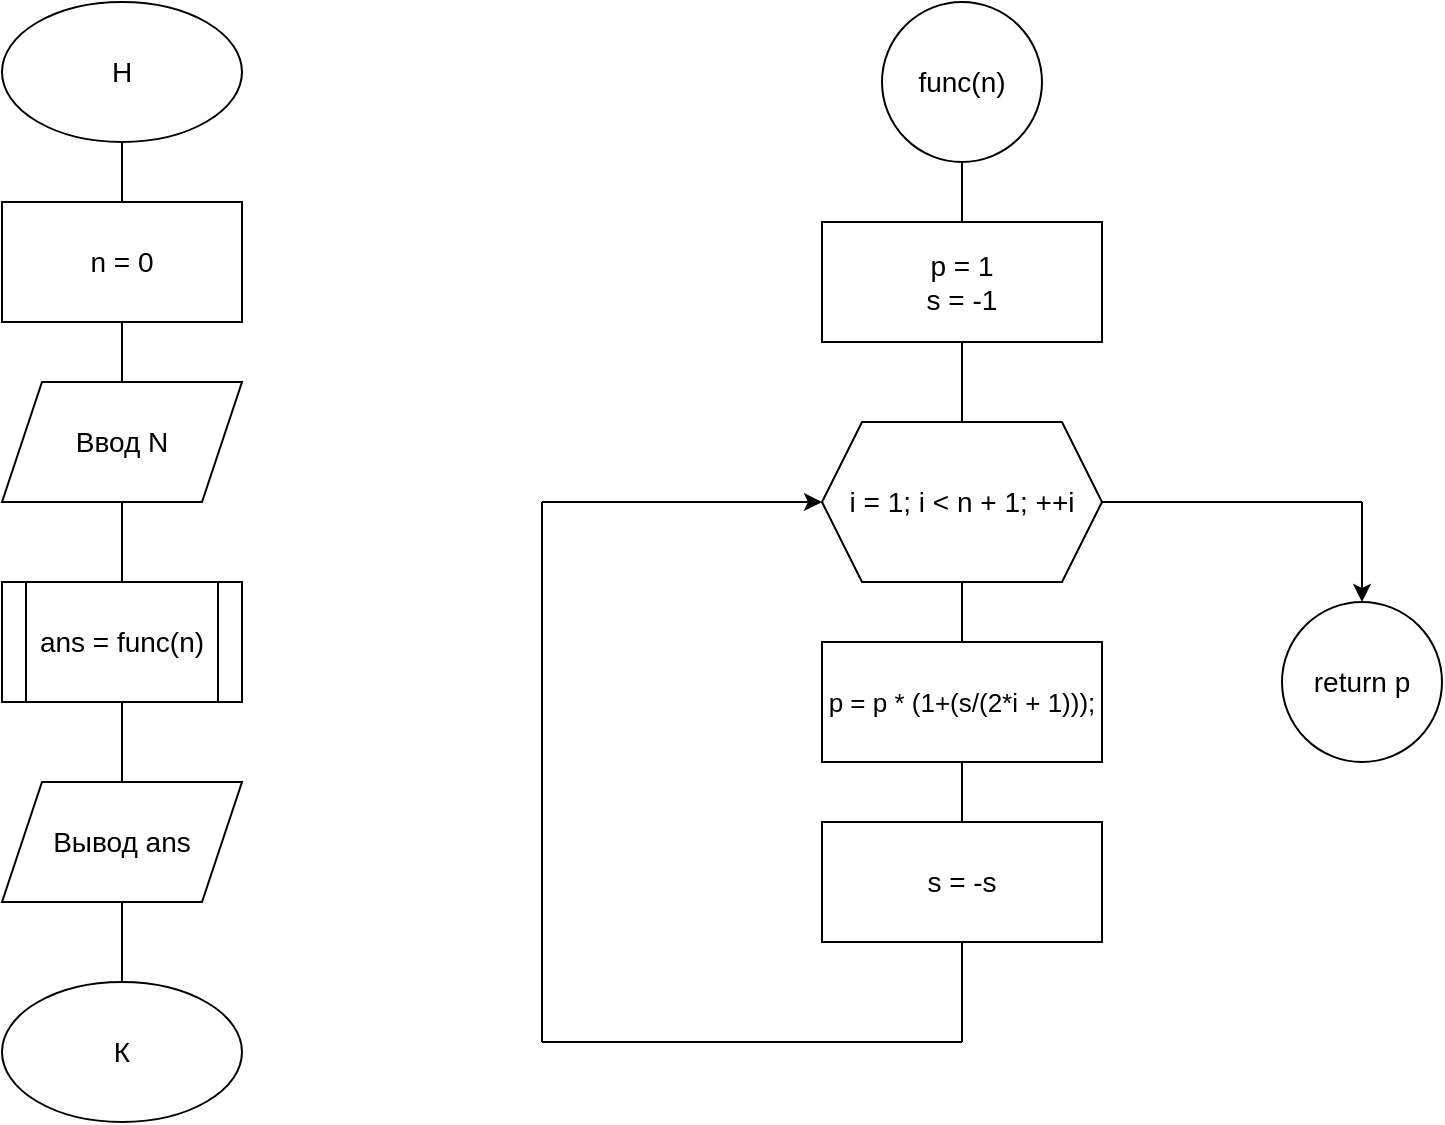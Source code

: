 <mxfile version="20.5.1" type="device" pages="2"><diagram id="QW2kF_sCmn5Ou8ST12BC" name="Page-1"><mxGraphModel dx="1348" dy="793" grid="1" gridSize="10" guides="1" tooltips="1" connect="1" arrows="1" fold="1" page="1" pageScale="1" pageWidth="850" pageHeight="1100" math="0" shadow="0"><root><mxCell id="0"/><mxCell id="1" parent="0"/><mxCell id="qPRM-mvOa09TFzcVhkHx-1" value="&lt;font style=&quot;font-size: 14px;&quot;&gt;Н&lt;/font&gt;" style="ellipse;whiteSpace=wrap;html=1;strokeWidth=1;fontSize=14;" parent="1" vertex="1"><mxGeometry x="70" y="50" width="120" height="70" as="geometry"/></mxCell><mxCell id="qPRM-mvOa09TFzcVhkHx-2" value="Ввод N" style="shape=parallelogram;perimeter=parallelogramPerimeter;whiteSpace=wrap;html=1;fixedSize=1;strokeWidth=1;fontSize=14;" parent="1" vertex="1"><mxGeometry x="70" y="240" width="120" height="60" as="geometry"/></mxCell><mxCell id="qPRM-mvOa09TFzcVhkHx-3" value="ans = func(n)" style="shape=process;whiteSpace=wrap;html=1;backgroundOutline=1;strokeWidth=1;fontSize=14;" parent="1" vertex="1"><mxGeometry x="70" y="340" width="120" height="60" as="geometry"/></mxCell><mxCell id="qPRM-mvOa09TFzcVhkHx-4" value="Вывод ans" style="shape=parallelogram;perimeter=parallelogramPerimeter;whiteSpace=wrap;html=1;fixedSize=1;strokeWidth=1;fontSize=14;" parent="1" vertex="1"><mxGeometry x="70" y="440" width="120" height="60" as="geometry"/></mxCell><mxCell id="qPRM-mvOa09TFzcVhkHx-5" value="К" style="ellipse;whiteSpace=wrap;html=1;strokeWidth=1;fontSize=14;" parent="1" vertex="1"><mxGeometry x="70" y="540" width="120" height="70" as="geometry"/></mxCell><mxCell id="qPRM-mvOa09TFzcVhkHx-8" value="" style="endArrow=none;html=1;rounded=0;entryX=0.5;entryY=1;entryDx=0;entryDy=0;exitX=0.5;exitY=0;exitDx=0;exitDy=0;strokeWidth=1;" parent="1" source="qPRM-mvOa09TFzcVhkHx-3" target="qPRM-mvOa09TFzcVhkHx-2" edge="1"><mxGeometry width="50" height="50" relative="1" as="geometry"><mxPoint x="110" y="350" as="sourcePoint"/><mxPoint x="160" y="300" as="targetPoint"/></mxGeometry></mxCell><mxCell id="qPRM-mvOa09TFzcVhkHx-9" value="" style="endArrow=none;html=1;rounded=0;entryX=0.5;entryY=1;entryDx=0;entryDy=0;exitX=0.5;exitY=0;exitDx=0;exitDy=0;strokeWidth=1;" parent="1" source="qPRM-mvOa09TFzcVhkHx-4" target="qPRM-mvOa09TFzcVhkHx-3" edge="1"><mxGeometry width="50" height="50" relative="1" as="geometry"><mxPoint x="110" y="460" as="sourcePoint"/><mxPoint x="160" y="410" as="targetPoint"/></mxGeometry></mxCell><mxCell id="qPRM-mvOa09TFzcVhkHx-10" value="" style="endArrow=none;html=1;rounded=0;entryX=0.5;entryY=1;entryDx=0;entryDy=0;exitX=0.5;exitY=0;exitDx=0;exitDy=0;strokeWidth=1;" parent="1" source="qPRM-mvOa09TFzcVhkHx-5" target="qPRM-mvOa09TFzcVhkHx-4" edge="1"><mxGeometry width="50" height="50" relative="1" as="geometry"><mxPoint x="110" y="580" as="sourcePoint"/><mxPoint x="160" y="530" as="targetPoint"/></mxGeometry></mxCell><mxCell id="qPRM-mvOa09TFzcVhkHx-12" value="n = 0" style="rounded=0;whiteSpace=wrap;html=1;fontSize=14;strokeWidth=1;" parent="1" vertex="1"><mxGeometry x="70" y="150" width="120" height="60" as="geometry"/></mxCell><mxCell id="qPRM-mvOa09TFzcVhkHx-13" value="" style="endArrow=none;html=1;rounded=0;fontSize=29;entryX=0.5;entryY=1;entryDx=0;entryDy=0;strokeWidth=1;" parent="1" target="qPRM-mvOa09TFzcVhkHx-1" edge="1"><mxGeometry width="50" height="50" relative="1" as="geometry"><mxPoint x="130" y="150" as="sourcePoint"/><mxPoint x="180" y="140" as="targetPoint"/></mxGeometry></mxCell><mxCell id="qPRM-mvOa09TFzcVhkHx-14" value="" style="endArrow=none;html=1;rounded=0;fontSize=29;entryX=0.5;entryY=1;entryDx=0;entryDy=0;exitX=0.5;exitY=0;exitDx=0;exitDy=0;strokeWidth=1;" parent="1" source="qPRM-mvOa09TFzcVhkHx-2" target="qPRM-mvOa09TFzcVhkHx-12" edge="1"><mxGeometry width="50" height="50" relative="1" as="geometry"><mxPoint x="120" y="240" as="sourcePoint"/><mxPoint x="170" y="190" as="targetPoint"/></mxGeometry></mxCell><mxCell id="qPRM-mvOa09TFzcVhkHx-15" value="func(n)" style="ellipse;whiteSpace=wrap;html=1;aspect=fixed;strokeWidth=1;fontSize=14;" parent="1" vertex="1"><mxGeometry x="510" y="50" width="80" height="80" as="geometry"/></mxCell><mxCell id="qPRM-mvOa09TFzcVhkHx-17" value="&lt;div&gt;p = 1&lt;/div&gt;&lt;div&gt;s = -1&lt;br&gt;&lt;/div&gt;" style="rounded=0;whiteSpace=wrap;html=1;strokeWidth=1;fontSize=14;" parent="1" vertex="1"><mxGeometry x="480" y="160" width="140" height="60" as="geometry"/></mxCell><mxCell id="qPRM-mvOa09TFzcVhkHx-18" value="i = 1; i &amp;lt; n + 1; ++i" style="shape=hexagon;perimeter=hexagonPerimeter2;whiteSpace=wrap;html=1;fixedSize=1;strokeWidth=1;fontSize=14;" parent="1" vertex="1"><mxGeometry x="480" y="260" width="140" height="80" as="geometry"/></mxCell><mxCell id="qPRM-mvOa09TFzcVhkHx-19" value="p = p * (1+(s/(2*i + 1)));" style="rounded=0;whiteSpace=wrap;html=1;strokeWidth=1;fontSize=13;" parent="1" vertex="1"><mxGeometry x="480" y="370" width="140" height="60" as="geometry"/></mxCell><mxCell id="qPRM-mvOa09TFzcVhkHx-20" value="s = -s" style="rounded=0;whiteSpace=wrap;html=1;strokeWidth=1;fontSize=14;" parent="1" vertex="1"><mxGeometry x="480" y="460" width="140" height="60" as="geometry"/></mxCell><mxCell id="qPRM-mvOa09TFzcVhkHx-21" value="return p" style="ellipse;whiteSpace=wrap;html=1;aspect=fixed;strokeWidth=1;fontSize=14;" parent="1" vertex="1"><mxGeometry x="710" y="350" width="80" height="80" as="geometry"/></mxCell><mxCell id="qPRM-mvOa09TFzcVhkHx-22" value="" style="endArrow=none;html=1;rounded=0;strokeWidth=1;fontSize=14;exitX=0.5;exitY=0;exitDx=0;exitDy=0;" parent="1" source="qPRM-mvOa09TFzcVhkHx-17" edge="1"><mxGeometry width="50" height="50" relative="1" as="geometry"><mxPoint x="500" y="180" as="sourcePoint"/><mxPoint x="550" y="130" as="targetPoint"/></mxGeometry></mxCell><mxCell id="qPRM-mvOa09TFzcVhkHx-23" value="" style="endArrow=none;html=1;rounded=0;strokeWidth=1;fontSize=14;entryX=0.5;entryY=1;entryDx=0;entryDy=0;exitX=0.5;exitY=0;exitDx=0;exitDy=0;" parent="1" source="qPRM-mvOa09TFzcVhkHx-18" target="qPRM-mvOa09TFzcVhkHx-17" edge="1"><mxGeometry width="50" height="50" relative="1" as="geometry"><mxPoint x="520" y="290" as="sourcePoint"/><mxPoint x="570" y="240" as="targetPoint"/></mxGeometry></mxCell><mxCell id="qPRM-mvOa09TFzcVhkHx-24" value="" style="endArrow=none;html=1;rounded=0;strokeWidth=1;fontSize=14;entryX=0.5;entryY=1;entryDx=0;entryDy=0;exitX=0.5;exitY=0;exitDx=0;exitDy=0;" parent="1" source="qPRM-mvOa09TFzcVhkHx-19" target="qPRM-mvOa09TFzcVhkHx-18" edge="1"><mxGeometry width="50" height="50" relative="1" as="geometry"><mxPoint x="520" y="400" as="sourcePoint"/><mxPoint x="570" y="350" as="targetPoint"/></mxGeometry></mxCell><mxCell id="qPRM-mvOa09TFzcVhkHx-27" value="" style="endArrow=none;html=1;rounded=0;strokeWidth=1;fontSize=14;entryX=0.5;entryY=1;entryDx=0;entryDy=0;exitX=0.5;exitY=0;exitDx=0;exitDy=0;" parent="1" source="qPRM-mvOa09TFzcVhkHx-20" target="qPRM-mvOa09TFzcVhkHx-19" edge="1"><mxGeometry width="50" height="50" relative="1" as="geometry"><mxPoint x="430" y="500" as="sourcePoint"/><mxPoint x="480" y="450" as="targetPoint"/></mxGeometry></mxCell><mxCell id="qPRM-mvOa09TFzcVhkHx-28" value="" style="endArrow=none;html=1;rounded=0;strokeWidth=1;fontSize=14;entryX=0.5;entryY=1;entryDx=0;entryDy=0;" parent="1" target="qPRM-mvOa09TFzcVhkHx-20" edge="1"><mxGeometry width="50" height="50" relative="1" as="geometry"><mxPoint x="550" y="570" as="sourcePoint"/><mxPoint x="610" y="410" as="targetPoint"/></mxGeometry></mxCell><mxCell id="qPRM-mvOa09TFzcVhkHx-29" value="" style="endArrow=none;html=1;rounded=0;strokeWidth=1;fontSize=14;" parent="1" edge="1"><mxGeometry width="50" height="50" relative="1" as="geometry"><mxPoint x="340" y="570" as="sourcePoint"/><mxPoint x="550" y="570" as="targetPoint"/></mxGeometry></mxCell><mxCell id="qPRM-mvOa09TFzcVhkHx-31" value="" style="endArrow=none;html=1;rounded=0;strokeWidth=1;fontSize=14;" parent="1" edge="1"><mxGeometry width="50" height="50" relative="1" as="geometry"><mxPoint x="340" y="570" as="sourcePoint"/><mxPoint x="340" y="300" as="targetPoint"/></mxGeometry></mxCell><mxCell id="qPRM-mvOa09TFzcVhkHx-32" value="" style="endArrow=classic;html=1;rounded=0;strokeWidth=1;fontSize=14;entryX=0;entryY=0.5;entryDx=0;entryDy=0;" parent="1" target="qPRM-mvOa09TFzcVhkHx-18" edge="1"><mxGeometry width="50" height="50" relative="1" as="geometry"><mxPoint x="340" y="300" as="sourcePoint"/><mxPoint x="450" y="430" as="targetPoint"/></mxGeometry></mxCell><mxCell id="qPRM-mvOa09TFzcVhkHx-33" value="" style="endArrow=none;html=1;rounded=0;strokeWidth=1;fontSize=14;exitX=1;exitY=0.5;exitDx=0;exitDy=0;" parent="1" source="qPRM-mvOa09TFzcVhkHx-18" edge="1"><mxGeometry width="50" height="50" relative="1" as="geometry"><mxPoint x="690" y="350" as="sourcePoint"/><mxPoint x="750" y="300" as="targetPoint"/></mxGeometry></mxCell><mxCell id="qPRM-mvOa09TFzcVhkHx-34" value="" style="endArrow=classic;html=1;rounded=0;strokeWidth=1;fontSize=14;entryX=0.5;entryY=0;entryDx=0;entryDy=0;" parent="1" target="qPRM-mvOa09TFzcVhkHx-21" edge="1"><mxGeometry width="50" height="50" relative="1" as="geometry"><mxPoint x="750" y="300" as="sourcePoint"/><mxPoint x="740" y="300" as="targetPoint"/></mxGeometry></mxCell></root></mxGraphModel></diagram><diagram id="umnwTXzQ_MoZiUgS2kBa" name="Page-2"><mxGraphModel dx="1348" dy="793" grid="1" gridSize="10" guides="1" tooltips="1" connect="1" arrows="1" fold="1" page="1" pageScale="1" pageWidth="850" pageHeight="1100" math="0" shadow="0"><root><mxCell id="0"/><mxCell id="1" parent="0"/><mxCell id="et6cIjBbFi5-hNgbxIOr-1" value="&lt;font style=&quot;font-size: 14px;&quot;&gt;Н&lt;/font&gt;" style="ellipse;whiteSpace=wrap;html=1;strokeWidth=1;fontSize=14;" parent="1" vertex="1"><mxGeometry x="70" y="50" width="120" height="70" as="geometry"/></mxCell><mxCell id="et6cIjBbFi5-hNgbxIOr-2" value="Ввод N" style="shape=parallelogram;perimeter=parallelogramPerimeter;whiteSpace=wrap;html=1;fixedSize=1;strokeWidth=1;fontSize=14;" parent="1" vertex="1"><mxGeometry x="70" y="240" width="120" height="60" as="geometry"/></mxCell><mxCell id="et6cIjBbFi5-hNgbxIOr-3" value="ans = func(n)" style="shape=process;whiteSpace=wrap;html=1;backgroundOutline=1;strokeWidth=1;fontSize=14;" parent="1" vertex="1"><mxGeometry x="70" y="340" width="120" height="60" as="geometry"/></mxCell><mxCell id="et6cIjBbFi5-hNgbxIOr-4" value="Вывод ans" style="shape=parallelogram;perimeter=parallelogramPerimeter;whiteSpace=wrap;html=1;fixedSize=1;strokeWidth=1;fontSize=14;" parent="1" vertex="1"><mxGeometry x="70" y="440" width="120" height="60" as="geometry"/></mxCell><mxCell id="et6cIjBbFi5-hNgbxIOr-5" value="К" style="ellipse;whiteSpace=wrap;html=1;strokeWidth=1;fontSize=14;" parent="1" vertex="1"><mxGeometry x="70" y="540" width="120" height="70" as="geometry"/></mxCell><mxCell id="et6cIjBbFi5-hNgbxIOr-6" value="" style="endArrow=none;html=1;rounded=0;entryX=0.5;entryY=1;entryDx=0;entryDy=0;exitX=0.5;exitY=0;exitDx=0;exitDy=0;strokeWidth=1;" parent="1" source="et6cIjBbFi5-hNgbxIOr-3" target="et6cIjBbFi5-hNgbxIOr-2" edge="1"><mxGeometry width="50" height="50" relative="1" as="geometry"><mxPoint x="110" y="350" as="sourcePoint"/><mxPoint x="160" y="300" as="targetPoint"/></mxGeometry></mxCell><mxCell id="et6cIjBbFi5-hNgbxIOr-7" value="" style="endArrow=none;html=1;rounded=0;entryX=0.5;entryY=1;entryDx=0;entryDy=0;exitX=0.5;exitY=0;exitDx=0;exitDy=0;strokeWidth=1;" parent="1" source="et6cIjBbFi5-hNgbxIOr-4" target="et6cIjBbFi5-hNgbxIOr-3" edge="1"><mxGeometry width="50" height="50" relative="1" as="geometry"><mxPoint x="110" y="460" as="sourcePoint"/><mxPoint x="160" y="410" as="targetPoint"/></mxGeometry></mxCell><mxCell id="et6cIjBbFi5-hNgbxIOr-8" value="" style="endArrow=none;html=1;rounded=0;entryX=0.5;entryY=1;entryDx=0;entryDy=0;exitX=0.5;exitY=0;exitDx=0;exitDy=0;strokeWidth=1;" parent="1" source="et6cIjBbFi5-hNgbxIOr-5" target="et6cIjBbFi5-hNgbxIOr-4" edge="1"><mxGeometry width="50" height="50" relative="1" as="geometry"><mxPoint x="110" y="580" as="sourcePoint"/><mxPoint x="160" y="530" as="targetPoint"/></mxGeometry></mxCell><mxCell id="et6cIjBbFi5-hNgbxIOr-9" value="n = 0" style="rounded=0;whiteSpace=wrap;html=1;fontSize=14;strokeWidth=1;" parent="1" vertex="1"><mxGeometry x="70" y="150" width="120" height="60" as="geometry"/></mxCell><mxCell id="et6cIjBbFi5-hNgbxIOr-10" value="" style="endArrow=none;html=1;rounded=0;fontSize=29;entryX=0.5;entryY=1;entryDx=0;entryDy=0;strokeWidth=1;" parent="1" target="et6cIjBbFi5-hNgbxIOr-1" edge="1"><mxGeometry width="50" height="50" relative="1" as="geometry"><mxPoint x="130" y="150" as="sourcePoint"/><mxPoint x="180" y="140" as="targetPoint"/></mxGeometry></mxCell><mxCell id="et6cIjBbFi5-hNgbxIOr-11" value="" style="endArrow=none;html=1;rounded=0;fontSize=29;entryX=0.5;entryY=1;entryDx=0;entryDy=0;exitX=0.5;exitY=0;exitDx=0;exitDy=0;strokeWidth=1;" parent="1" source="et6cIjBbFi5-hNgbxIOr-2" target="et6cIjBbFi5-hNgbxIOr-9" edge="1"><mxGeometry width="50" height="50" relative="1" as="geometry"><mxPoint x="120" y="240" as="sourcePoint"/><mxPoint x="170" y="190" as="targetPoint"/></mxGeometry></mxCell><mxCell id="AU4iH_aQkTJTApFevhit-1" value="func(n)" style="ellipse;whiteSpace=wrap;html=1;aspect=fixed;strokeWidth=1;fontSize=13;" parent="1" vertex="1"><mxGeometry x="460" y="50" width="80" height="80" as="geometry"/></mxCell><mxCell id="AU4iH_aQkTJTApFevhit-2" value="&lt;div&gt;p = 1&lt;/div&gt;&lt;div&gt;s = -1&lt;/div&gt;&lt;div&gt;i = 1&lt;br&gt;&lt;/div&gt;" style="rounded=0;whiteSpace=wrap;html=1;strokeWidth=1;fontSize=13;" parent="1" vertex="1"><mxGeometry x="440" y="160" width="120" height="60" as="geometry"/></mxCell><mxCell id="AU4iH_aQkTJTApFevhit-3" value="&lt;font style=&quot;font-size: 12px;&quot;&gt;((p * (1+(s/(2*i + 1)))- p) &amp;gt; n || (p * (1+(s/(2*i + 1)))- p) &amp;lt; 0) == 0&lt;/font&gt;" style="rhombus;whiteSpace=wrap;html=1;strokeWidth=1;fontSize=13;" parent="1" vertex="1"><mxGeometry x="300" y="250" width="400" height="80" as="geometry"/></mxCell><mxCell id="WxDBgJ277FZhLKxuAQ2O-1" value="s = -s;" style="rounded=0;whiteSpace=wrap;html=1;fontSize=12;" vertex="1" parent="1"><mxGeometry x="660" y="420" width="120" height="60" as="geometry"/></mxCell><mxCell id="WxDBgJ277FZhLKxuAQ2O-2" value="i += 1" style="rounded=0;whiteSpace=wrap;html=1;fontSize=12;" vertex="1" parent="1"><mxGeometry x="660" y="500" width="120" height="60" as="geometry"/></mxCell><mxCell id="WxDBgJ277FZhLKxuAQ2O-3" value="p = p * (1+(s/(2*i + 1)))" style="rounded=0;whiteSpace=wrap;html=1;fontSize=12;" vertex="1" parent="1"><mxGeometry x="640" y="340" width="160" height="60" as="geometry"/></mxCell><mxCell id="WxDBgJ277FZhLKxuAQ2O-4" value="return p;" style="ellipse;whiteSpace=wrap;html=1;aspect=fixed;fontSize=12;" vertex="1" parent="1"><mxGeometry x="240" y="430" width="80" height="80" as="geometry"/></mxCell><mxCell id="drgomKvdOTfA-b0kUw29-2" value="" style="endArrow=none;html=1;rounded=0;fontSize=12;entryX=0.5;entryY=1;entryDx=0;entryDy=0;exitX=0.5;exitY=0;exitDx=0;exitDy=0;" edge="1" parent="1" source="WxDBgJ277FZhLKxuAQ2O-1" target="WxDBgJ277FZhLKxuAQ2O-3"><mxGeometry width="50" height="50" relative="1" as="geometry"><mxPoint x="490" y="530" as="sourcePoint"/><mxPoint x="540" y="480" as="targetPoint"/></mxGeometry></mxCell><mxCell id="drgomKvdOTfA-b0kUw29-3" value="" style="endArrow=none;html=1;rounded=0;fontSize=12;entryX=0.5;entryY=1;entryDx=0;entryDy=0;exitX=0.5;exitY=0;exitDx=0;exitDy=0;" edge="1" parent="1" source="WxDBgJ277FZhLKxuAQ2O-2" target="WxDBgJ277FZhLKxuAQ2O-1"><mxGeometry width="50" height="50" relative="1" as="geometry"><mxPoint x="650" y="550" as="sourcePoint"/><mxPoint x="700" y="500" as="targetPoint"/></mxGeometry></mxCell><mxCell id="drgomKvdOTfA-b0kUw29-4" value="" style="endArrow=none;html=1;rounded=0;fontSize=12;exitX=0.5;exitY=0;exitDx=0;exitDy=0;" edge="1" parent="1" source="WxDBgJ277FZhLKxuAQ2O-3"><mxGeometry width="50" height="50" relative="1" as="geometry"><mxPoint x="520" y="430" as="sourcePoint"/><mxPoint x="720" y="290" as="targetPoint"/></mxGeometry></mxCell><mxCell id="drgomKvdOTfA-b0kUw29-5" value="" style="endArrow=none;html=1;rounded=0;fontSize=12;exitX=1;exitY=0.5;exitDx=0;exitDy=0;" edge="1" parent="1" source="AU4iH_aQkTJTApFevhit-3"><mxGeometry width="50" height="50" relative="1" as="geometry"><mxPoint x="650" y="370" as="sourcePoint"/><mxPoint x="720" y="290" as="targetPoint"/></mxGeometry></mxCell><mxCell id="drgomKvdOTfA-b0kUw29-6" value="" style="endArrow=none;html=1;rounded=0;fontSize=12;entryX=0;entryY=0.5;entryDx=0;entryDy=0;" edge="1" parent="1" target="AU4iH_aQkTJTApFevhit-3"><mxGeometry width="50" height="50" relative="1" as="geometry"><mxPoint x="280" y="290" as="sourcePoint"/><mxPoint x="360" y="380" as="targetPoint"/></mxGeometry></mxCell><mxCell id="drgomKvdOTfA-b0kUw29-7" value="" style="endArrow=none;html=1;rounded=0;fontSize=12;" edge="1" parent="1"><mxGeometry width="50" height="50" relative="1" as="geometry"><mxPoint x="280" y="430" as="sourcePoint"/><mxPoint x="280" y="290" as="targetPoint"/></mxGeometry></mxCell><mxCell id="drgomKvdOTfA-b0kUw29-8" value="" style="endArrow=none;html=1;rounded=0;fontSize=12;entryX=0.5;entryY=1;entryDx=0;entryDy=0;" edge="1" parent="1" target="WxDBgJ277FZhLKxuAQ2O-2"><mxGeometry width="50" height="50" relative="1" as="geometry"><mxPoint x="720" y="600" as="sourcePoint"/><mxPoint x="620" y="640" as="targetPoint"/></mxGeometry></mxCell><mxCell id="drgomKvdOTfA-b0kUw29-9" value="" style="endArrow=none;html=1;rounded=0;fontSize=12;" edge="1" parent="1"><mxGeometry width="50" height="50" relative="1" as="geometry"><mxPoint x="720" y="600" as="sourcePoint"/><mxPoint x="820" y="600" as="targetPoint"/></mxGeometry></mxCell><mxCell id="drgomKvdOTfA-b0kUw29-11" value="" style="endArrow=none;html=1;rounded=0;fontSize=12;" edge="1" parent="1"><mxGeometry width="50" height="50" relative="1" as="geometry"><mxPoint x="820" y="600" as="sourcePoint"/><mxPoint x="820" y="240" as="targetPoint"/></mxGeometry></mxCell><mxCell id="drgomKvdOTfA-b0kUw29-12" value="" style="endArrow=classic;html=1;rounded=0;fontSize=12;" edge="1" parent="1"><mxGeometry width="50" height="50" relative="1" as="geometry"><mxPoint x="820" y="240" as="sourcePoint"/><mxPoint x="500" y="240" as="targetPoint"/></mxGeometry></mxCell><mxCell id="drgomKvdOTfA-b0kUw29-13" value="" style="endArrow=none;html=1;rounded=0;fontSize=12;entryX=0.5;entryY=1;entryDx=0;entryDy=0;exitX=0.5;exitY=0;exitDx=0;exitDy=0;" edge="1" parent="1" source="AU4iH_aQkTJTApFevhit-3" target="AU4iH_aQkTJTApFevhit-2"><mxGeometry width="50" height="50" relative="1" as="geometry"><mxPoint x="410" y="510" as="sourcePoint"/><mxPoint x="460" y="460" as="targetPoint"/></mxGeometry></mxCell><mxCell id="drgomKvdOTfA-b0kUw29-14" value="" style="endArrow=none;html=1;rounded=0;fontSize=12;entryX=0.5;entryY=1;entryDx=0;entryDy=0;exitX=0.5;exitY=0;exitDx=0;exitDy=0;" edge="1" parent="1" source="AU4iH_aQkTJTApFevhit-2" target="AU4iH_aQkTJTApFevhit-1"><mxGeometry width="50" height="50" relative="1" as="geometry"><mxPoint x="430" y="450" as="sourcePoint"/><mxPoint x="480" y="400" as="targetPoint"/></mxGeometry></mxCell></root></mxGraphModel></diagram></mxfile>